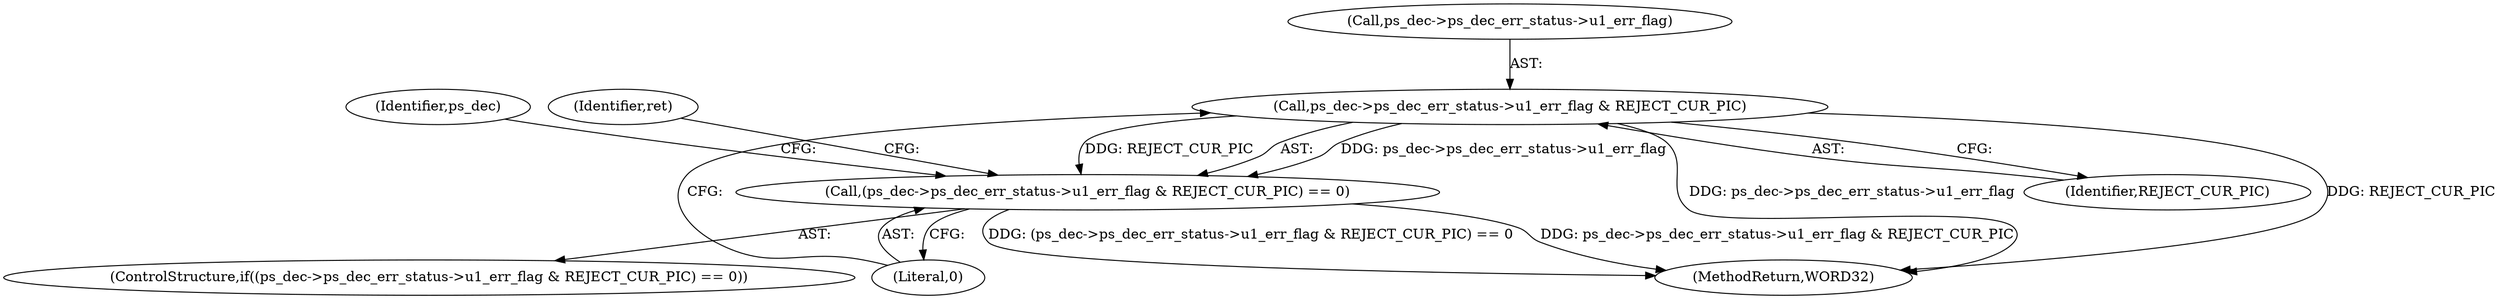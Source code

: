 digraph "0_Android_e629194c62a9a129ce378e08cb1059a8a53f1795@pointer" {
"1001829" [label="(Call,ps_dec->ps_dec_err_status->u1_err_flag & REJECT_CUR_PIC)"];
"1001828" [label="(Call,(ps_dec->ps_dec_err_status->u1_err_flag & REJECT_CUR_PIC) == 0)"];
"1001829" [label="(Call,ps_dec->ps_dec_err_status->u1_err_flag & REJECT_CUR_PIC)"];
"1001836" [label="(Literal,0)"];
"1001828" [label="(Call,(ps_dec->ps_dec_err_status->u1_err_flag & REJECT_CUR_PIC) == 0)"];
"1002124" [label="(MethodReturn,WORD32)"];
"1001852" [label="(Identifier,ps_dec)"];
"1001835" [label="(Identifier,REJECT_CUR_PIC)"];
"1001827" [label="(ControlStructure,if((ps_dec->ps_dec_err_status->u1_err_flag & REJECT_CUR_PIC) == 0))"];
"1001839" [label="(Identifier,ret)"];
"1001830" [label="(Call,ps_dec->ps_dec_err_status->u1_err_flag)"];
"1001829" -> "1001828"  [label="AST: "];
"1001829" -> "1001835"  [label="CFG: "];
"1001830" -> "1001829"  [label="AST: "];
"1001835" -> "1001829"  [label="AST: "];
"1001836" -> "1001829"  [label="CFG: "];
"1001829" -> "1002124"  [label="DDG: ps_dec->ps_dec_err_status->u1_err_flag"];
"1001829" -> "1002124"  [label="DDG: REJECT_CUR_PIC"];
"1001829" -> "1001828"  [label="DDG: ps_dec->ps_dec_err_status->u1_err_flag"];
"1001829" -> "1001828"  [label="DDG: REJECT_CUR_PIC"];
"1001828" -> "1001827"  [label="AST: "];
"1001828" -> "1001836"  [label="CFG: "];
"1001836" -> "1001828"  [label="AST: "];
"1001839" -> "1001828"  [label="CFG: "];
"1001852" -> "1001828"  [label="CFG: "];
"1001828" -> "1002124"  [label="DDG: ps_dec->ps_dec_err_status->u1_err_flag & REJECT_CUR_PIC"];
"1001828" -> "1002124"  [label="DDG: (ps_dec->ps_dec_err_status->u1_err_flag & REJECT_CUR_PIC) == 0"];
}
